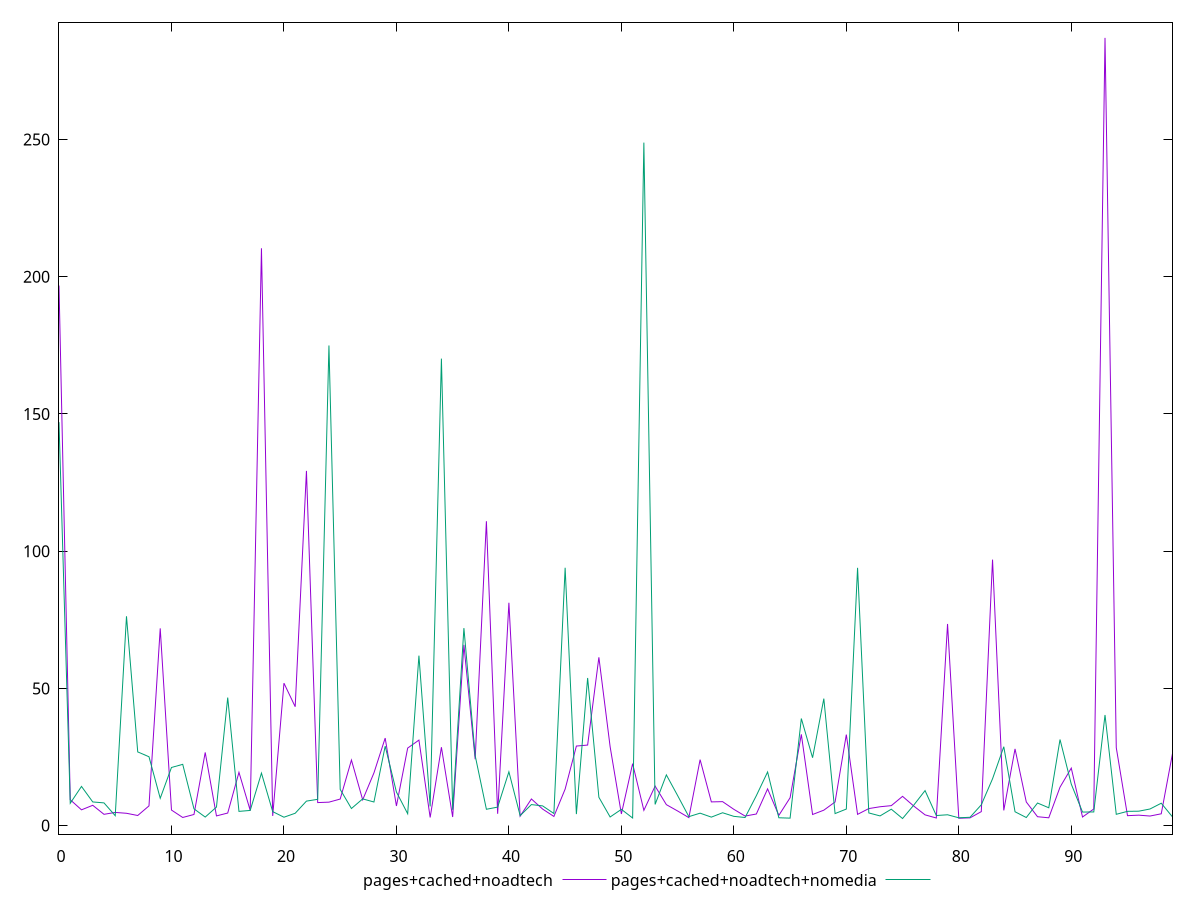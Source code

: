 reset

$pagesCachedNoadtech <<EOF
0 196.782
1 9.427999999999999
2 5.75
3 7.401
4 4.117
5 4.807
6 4.493
7 3.6849999999999996
8 7.187999999999999
9 71.859
10 5.666
11 2.967
12 4.058
13 26.657000000000004
14 3.535
15 4.585000000000001
16 19.417
17 5.542
18 210.35500000000002
19 3.5260000000000007
20 51.900999999999996
21 43.319
22 129.25
23 8.394
24 8.549
25 9.678999999999998
26 23.884999999999998
27 9.393
28 19.195999999999998
29 31.896
30 7.149999999999999
31 28.245999999999995
32 31.165999999999997
33 2.968
34 28.554
35 3.143
36 65.873
37 24.188999999999997
38 110.91499999999999
39 4.322000000000001
40 81.193
41 3.4499999999999997
42 9.707
43 6.0249999999999995
44 3.338
45 13.308000000000002
46 28.985999999999997
47 29.348000000000003
48 61.322
49 28.744000000000003
50 4.251
51 22.56899999999999
52 5.563000000000001
53 14.391000000000002
54 7.641
55 5.33
56 2.908
57 24.034999999999997
58 8.642
59 8.732999999999999
60 5.934999999999999
61 3.481
62 4.226999999999999
63 13.383000000000003
64 3.7319999999999998
65 10.149000000000001
66 33.249
67 4.05
68 5.626999999999995
69 8.613
70 33.164
71 4.099
72 6.208
73 6.872999999999999
74 7.276000000000001
75 10.663
76 7.111000000000001
77 3.9190000000000005
78 2.776
79 73.481
80 2.697
81 2.825
82 5.094
83 96.91199999999999
84 5.5440000000000005
85 27.948999999999998
86 8.614
87 3.242
88 2.8479999999999994
89 14.012
90 20.953
91 3.1350000000000002
92 6.050999999999999
93 286.995
94 28.414
95 3.6250000000000004
96 3.811000000000001
97 3.486999999999999
98 4.308
99 26.273999999999997
EOF

$pagesCachedNoadtechNomedia <<EOF
0 146.998
1 8.144
2 14.277
3 8.625
4 8.277999999999999
5 3.6089999999999995
6 76.273
7 26.851999999999997
8 25.089000000000006
9 9.958
10 21.183000000000007
11 22.330000000000002
12 6.114000000000004
13 3.1179999999999994
14 6.764
15 46.644999999999996
16 5.1850000000000005
17 5.531000000000001
18 19.122
19 5.101
20 3.059
21 4.505
22 8.927999999999997
23 9.579999999999998
24 174.939
25 13.199000000000002
26 6.230999999999999
27 9.741999999999997
28 8.603000000000002
29 28.953000000000003
30 12.239
31 4.327
32 61.931000000000004
33 6.997
34 170.14
35 5.755
36 71.958
37 25.529999999999994
38 5.954
39 6.743
40 19.603
41 3.6420000000000003
42 7.661999999999999
43 7.1819999999999995
44 4.420999999999999
45 93.953
46 4.189
47 53.791000000000004
48 10.325
49 3.143
50 5.926000000000002
51 2.773
52 248.843
53 7.723000000000001
54 18.477
55 10.953
56 3.268
57 4.5360000000000005
58 3.0930000000000004
59 4.685000000000002
60 3.3750000000000004
61 2.956
62 10.911000000000001
63 19.541
64 2.8569999999999998
65 2.7239999999999998
66 39.019999999999996
67 24.737
68 46.265
69 4.386999999999997
70 6.031000000000001
71 93.912
72 4.616
73 3.536
74 5.982
75 2.5850000000000004
76 7.489
77 12.756
78 3.676
79 3.9499999999999997
80 2.8489999999999998
81 3.04
82 7.577000000000001
83 17.055
84 28.747
85 5.047000000000001
86 2.9440000000000004
87 8.231
88 6.4990000000000006
89 31.366
90 15.123000000000001
91 4.953
92 4.969000000000001
93 40.30799999999999
94 4.122
95 5.199
96 5.257000000000001
97 6.055
98 8.16
99 3.1719999999999997
EOF

set key outside below
set xrange [0:99]
set yrange [-3.1032000000000006:292.6832]
set trange [-3.1032000000000006:292.6832]
set terminal svg size 640, 520 enhanced background rgb 'white'
set output "report_00015_2021-02-09T16-11-33.973Z/server-response-time/comparison/line/2_vs_3.svg"

plot $pagesCachedNoadtech title "pages+cached+noadtech" with line, \
     $pagesCachedNoadtechNomedia title "pages+cached+noadtech+nomedia" with line

reset
